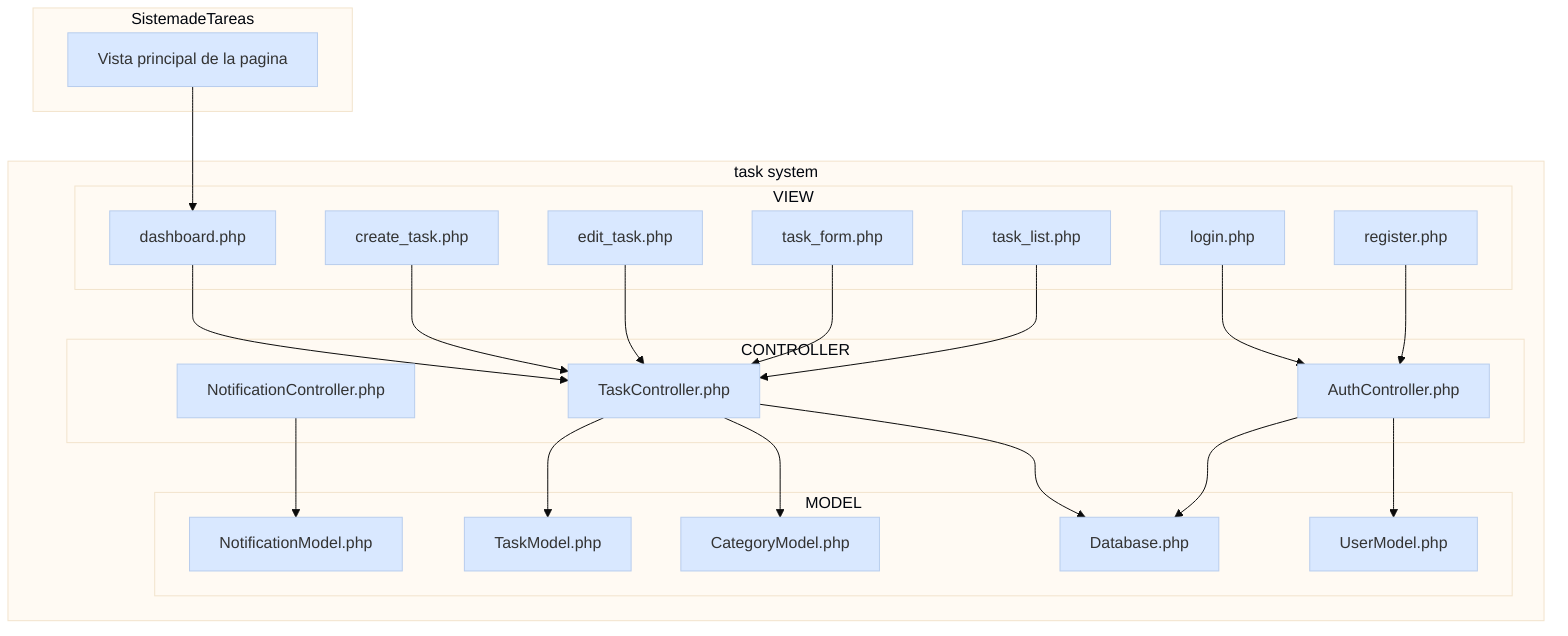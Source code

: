 %%{init: {'theme': 'base', 'themeVariables': {'primaryColor': '#D9E8FF', 'edgeLabelBackground':'#FFFFFF'}}}%%
graph TD
    subgraph "task system"
        subgraph VIEW
            A[dashboard.php]
            B[create_task.php]
            C[edit_task.php]
            D[task_form.php]
            E[task_list.php]
            F[login.php]
            G[register.php]
        end
        subgraph CONTROLLER
            H[NotificationController.php]
            I[TaskController.php]
            J[AuthController.php]
        end
        subgraph MODEL
            K[NotificationModel.php]
            L[TaskModel.php]
            M[CategoryModel.php]
            N[Database.php]
            O[UserModel.php]
        end
    end

    subgraph "SistemadeTareas"
        P[Vista principal de la pagina]
    end

    %% Connections
    P --> A

    %% VIEW connections
    A --> I
    B --> I
    C --> I
    D --> I
    E --> I
    F --> J
    G --> J

    %% CONTROLLER to MODEL connections
    H --> K
    I --> L
    I --> M
    I --> N
    J --> O
    J --> N